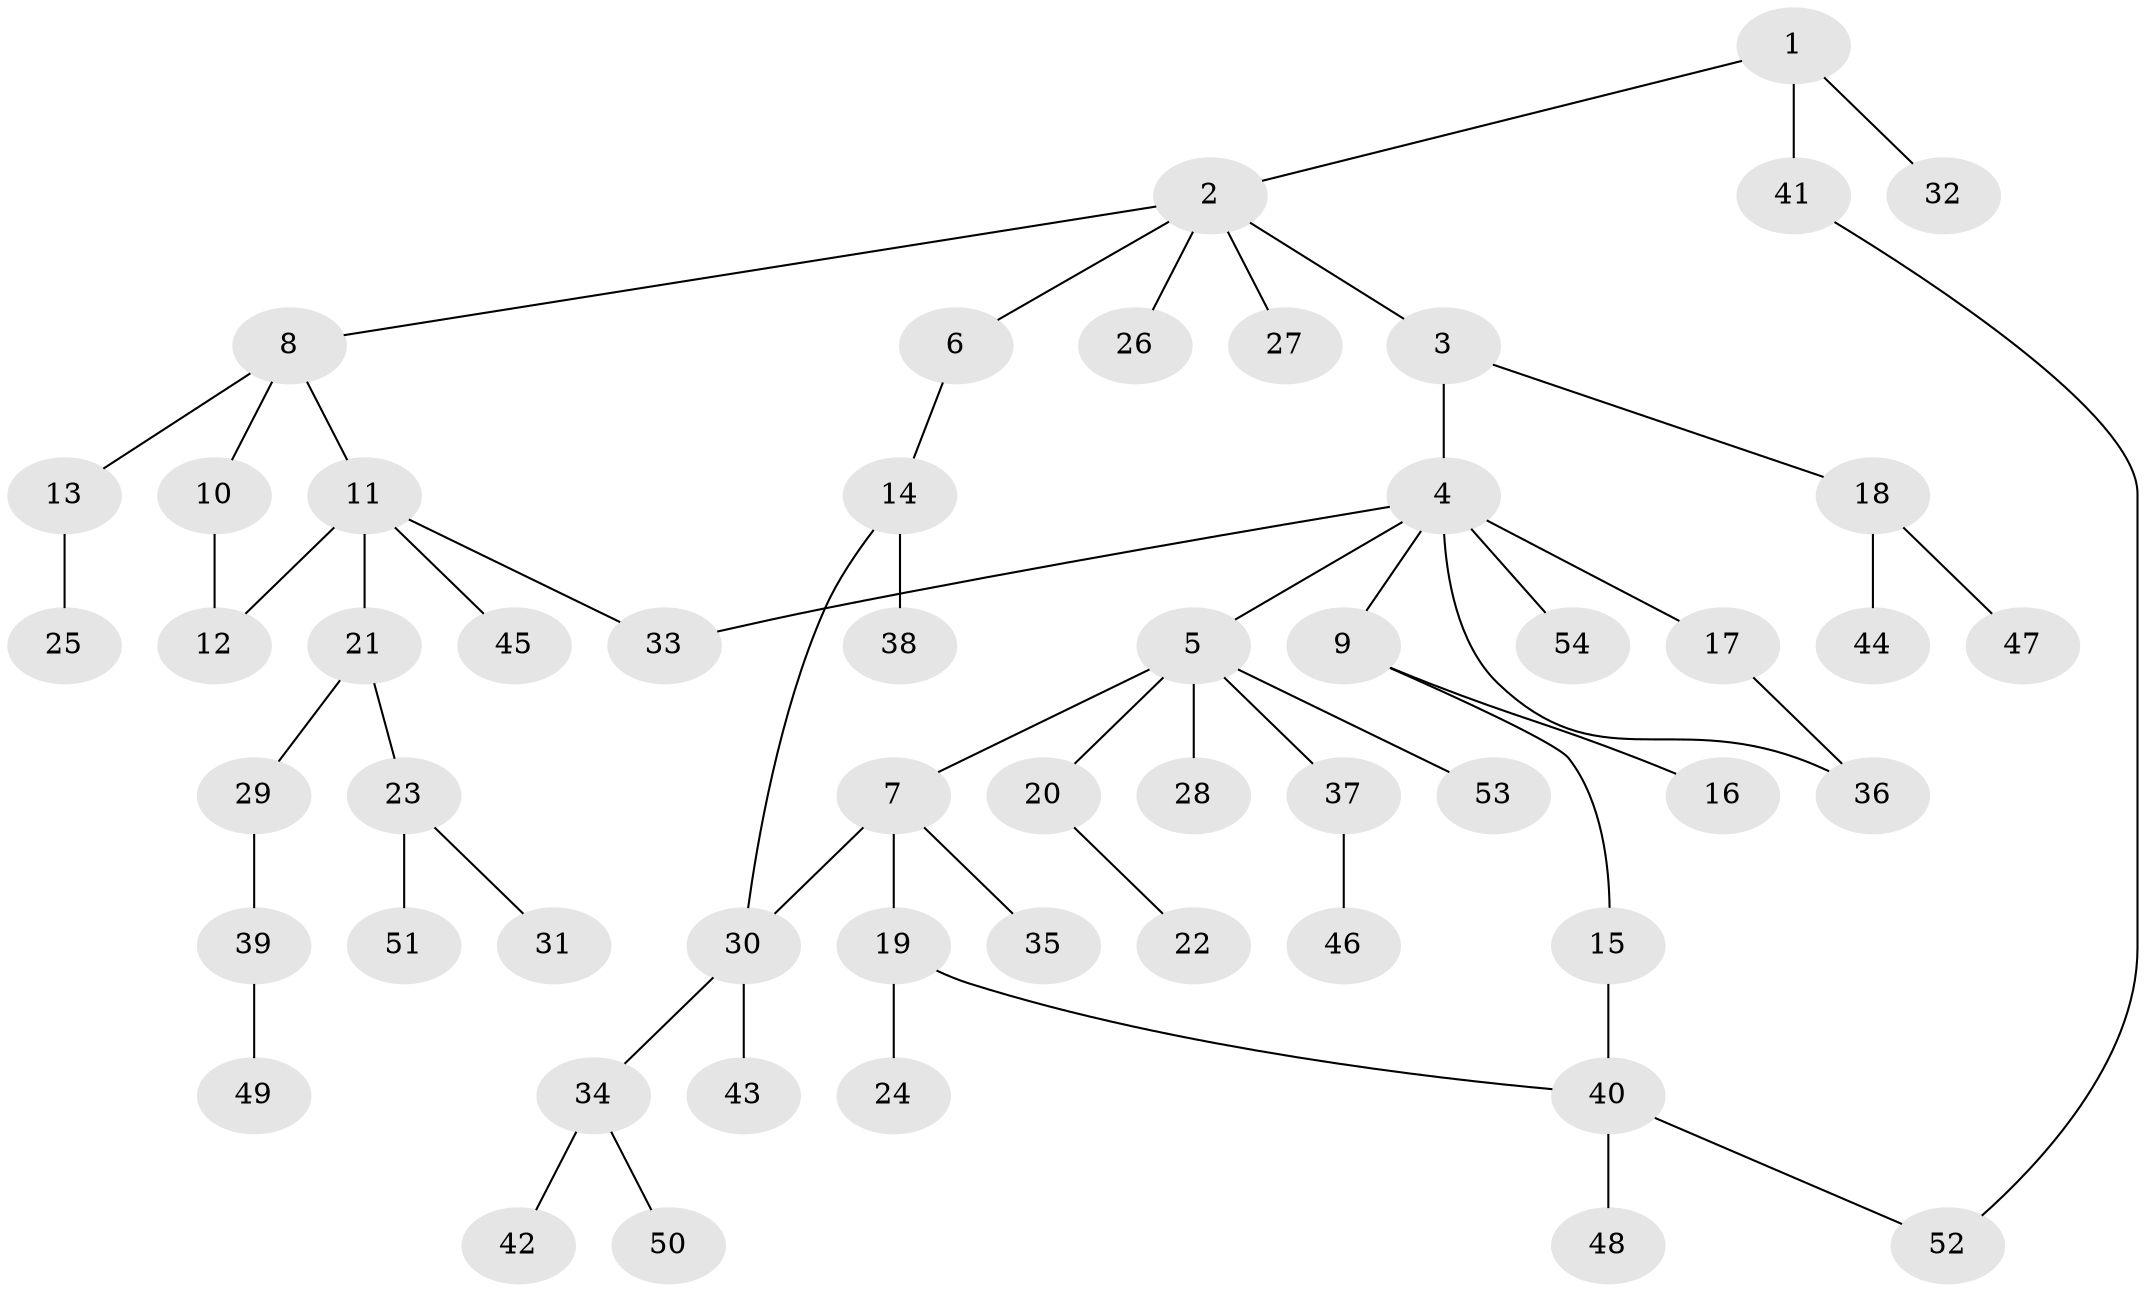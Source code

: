 // coarse degree distribution, {2: 0.4117647058823529, 5: 0.08823529411764706, 3: 0.20588235294117646, 1: 0.29411764705882354}
// Generated by graph-tools (version 1.1) at 2025/48/03/04/25 22:48:50]
// undirected, 54 vertices, 59 edges
graph export_dot {
  node [color=gray90,style=filled];
  1;
  2;
  3;
  4;
  5;
  6;
  7;
  8;
  9;
  10;
  11;
  12;
  13;
  14;
  15;
  16;
  17;
  18;
  19;
  20;
  21;
  22;
  23;
  24;
  25;
  26;
  27;
  28;
  29;
  30;
  31;
  32;
  33;
  34;
  35;
  36;
  37;
  38;
  39;
  40;
  41;
  42;
  43;
  44;
  45;
  46;
  47;
  48;
  49;
  50;
  51;
  52;
  53;
  54;
  1 -- 2;
  1 -- 32;
  1 -- 41;
  2 -- 3;
  2 -- 6;
  2 -- 8;
  2 -- 26;
  2 -- 27;
  3 -- 4;
  3 -- 18;
  4 -- 5;
  4 -- 9;
  4 -- 17;
  4 -- 54;
  4 -- 36;
  4 -- 33;
  5 -- 7;
  5 -- 20;
  5 -- 28;
  5 -- 37;
  5 -- 53;
  6 -- 14;
  7 -- 19;
  7 -- 30;
  7 -- 35;
  8 -- 10;
  8 -- 11;
  8 -- 13;
  9 -- 15;
  9 -- 16;
  10 -- 12;
  11 -- 21;
  11 -- 33;
  11 -- 45;
  11 -- 12;
  13 -- 25;
  14 -- 38;
  14 -- 30;
  15 -- 40;
  17 -- 36;
  18 -- 44;
  18 -- 47;
  19 -- 24;
  19 -- 40;
  20 -- 22;
  21 -- 23;
  21 -- 29;
  23 -- 31;
  23 -- 51;
  29 -- 39;
  30 -- 34;
  30 -- 43;
  34 -- 42;
  34 -- 50;
  37 -- 46;
  39 -- 49;
  40 -- 48;
  40 -- 52;
  41 -- 52;
}
